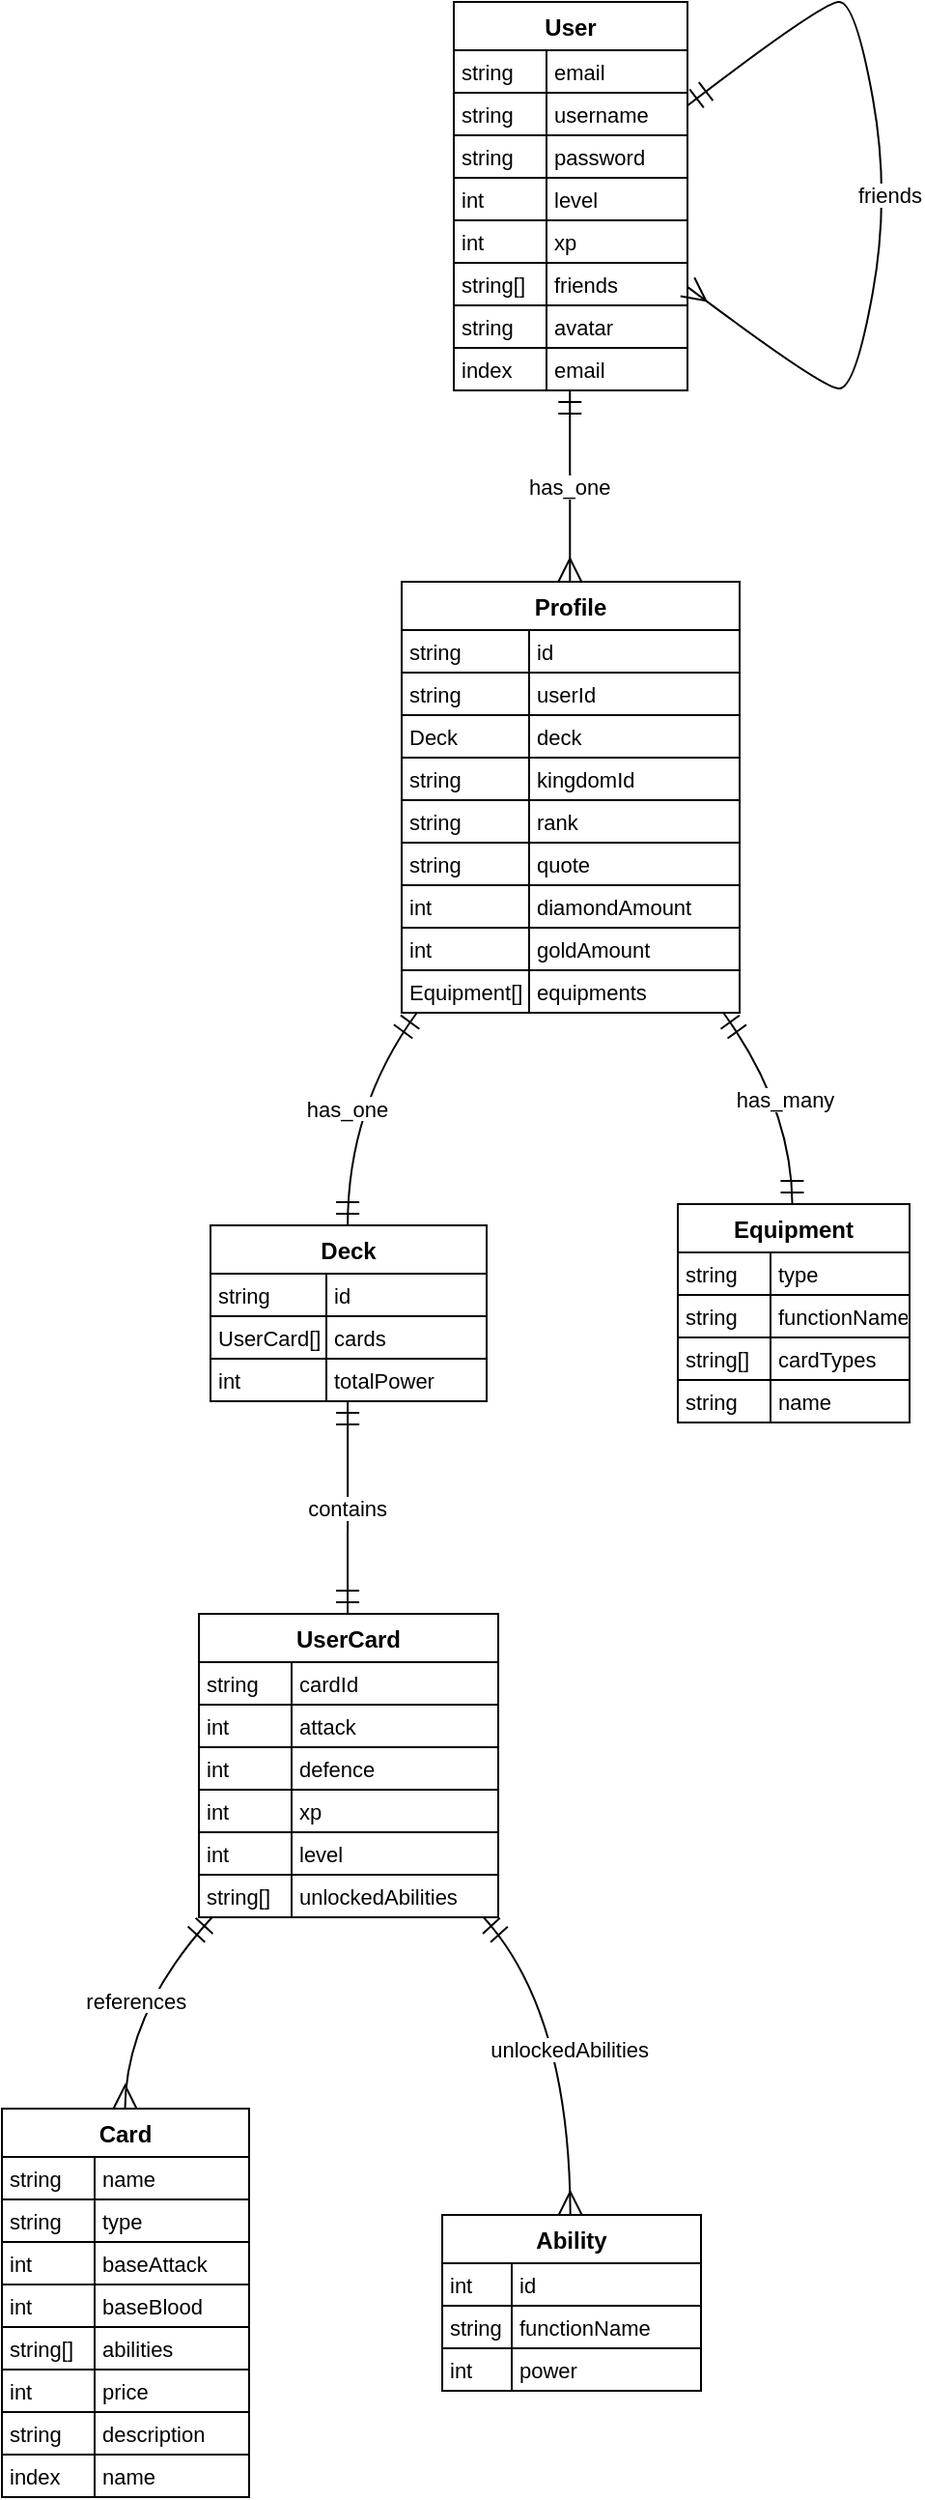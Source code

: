 <mxfile version="21.5.1" type="device">
  <diagram name="Page-1" id="qUUMN4BgyJ6pl6Xwltkp">
    <mxGraphModel dx="1418" dy="868" grid="1" gridSize="10" guides="1" tooltips="1" connect="1" arrows="1" fold="1" page="1" pageScale="1" pageWidth="827" pageHeight="1169" math="0" shadow="0">
      <root>
        <mxCell id="0" />
        <mxCell id="1" parent="0" />
        <mxCell id="XEY-7R-VME7h0qJHm2Rb-133" value="User" style="shape=table;startSize=25;container=1;collapsible=0;childLayout=tableLayout;fixedRows=1;rowLines=1;fontStyle=1;align=center;resizeLast=1;" vertex="1" parent="1">
          <mxGeometry x="254" y="690" width="121" height="201" as="geometry" />
        </mxCell>
        <mxCell id="XEY-7R-VME7h0qJHm2Rb-134" style="shape=tableRow;horizontal=0;startSize=0;swimlaneHead=0;swimlaneBody=0;fillColor=none;collapsible=0;dropTarget=0;points=[[0,0.5],[1,0.5]];portConstraint=eastwest;top=0;left=0;right=0;bottom=0;" vertex="1" parent="XEY-7R-VME7h0qJHm2Rb-133">
          <mxGeometry y="25" width="121" height="22" as="geometry" />
        </mxCell>
        <mxCell id="XEY-7R-VME7h0qJHm2Rb-135" value="string" style="shape=partialRectangle;connectable=0;fillColor=none;top=0;left=0;bottom=0;right=0;align=left;spacingLeft=2;overflow=hidden;fontSize=11;" vertex="1" parent="XEY-7R-VME7h0qJHm2Rb-134">
          <mxGeometry width="48" height="22" as="geometry">
            <mxRectangle width="48" height="22" as="alternateBounds" />
          </mxGeometry>
        </mxCell>
        <mxCell id="XEY-7R-VME7h0qJHm2Rb-136" value="email" style="shape=partialRectangle;connectable=0;fillColor=none;top=0;left=0;bottom=0;right=0;align=left;spacingLeft=2;overflow=hidden;fontSize=11;" vertex="1" parent="XEY-7R-VME7h0qJHm2Rb-134">
          <mxGeometry x="48" width="73" height="22" as="geometry">
            <mxRectangle width="73" height="22" as="alternateBounds" />
          </mxGeometry>
        </mxCell>
        <mxCell id="XEY-7R-VME7h0qJHm2Rb-137" style="shape=tableRow;horizontal=0;startSize=0;swimlaneHead=0;swimlaneBody=0;fillColor=none;collapsible=0;dropTarget=0;points=[[0,0.5],[1,0.5]];portConstraint=eastwest;top=0;left=0;right=0;bottom=0;" vertex="1" parent="XEY-7R-VME7h0qJHm2Rb-133">
          <mxGeometry y="47" width="121" height="22" as="geometry" />
        </mxCell>
        <mxCell id="XEY-7R-VME7h0qJHm2Rb-138" value="string" style="shape=partialRectangle;connectable=0;fillColor=none;top=0;left=0;bottom=0;right=0;align=left;spacingLeft=2;overflow=hidden;fontSize=11;" vertex="1" parent="XEY-7R-VME7h0qJHm2Rb-137">
          <mxGeometry width="48" height="22" as="geometry">
            <mxRectangle width="48" height="22" as="alternateBounds" />
          </mxGeometry>
        </mxCell>
        <mxCell id="XEY-7R-VME7h0qJHm2Rb-139" value="username" style="shape=partialRectangle;connectable=0;fillColor=none;top=0;left=0;bottom=0;right=0;align=left;spacingLeft=2;overflow=hidden;fontSize=11;" vertex="1" parent="XEY-7R-VME7h0qJHm2Rb-137">
          <mxGeometry x="48" width="73" height="22" as="geometry">
            <mxRectangle width="73" height="22" as="alternateBounds" />
          </mxGeometry>
        </mxCell>
        <mxCell id="XEY-7R-VME7h0qJHm2Rb-140" style="shape=tableRow;horizontal=0;startSize=0;swimlaneHead=0;swimlaneBody=0;fillColor=none;collapsible=0;dropTarget=0;points=[[0,0.5],[1,0.5]];portConstraint=eastwest;top=0;left=0;right=0;bottom=0;" vertex="1" parent="XEY-7R-VME7h0qJHm2Rb-133">
          <mxGeometry y="69" width="121" height="22" as="geometry" />
        </mxCell>
        <mxCell id="XEY-7R-VME7h0qJHm2Rb-141" value="string" style="shape=partialRectangle;connectable=0;fillColor=none;top=0;left=0;bottom=0;right=0;align=left;spacingLeft=2;overflow=hidden;fontSize=11;" vertex="1" parent="XEY-7R-VME7h0qJHm2Rb-140">
          <mxGeometry width="48" height="22" as="geometry">
            <mxRectangle width="48" height="22" as="alternateBounds" />
          </mxGeometry>
        </mxCell>
        <mxCell id="XEY-7R-VME7h0qJHm2Rb-142" value="password" style="shape=partialRectangle;connectable=0;fillColor=none;top=0;left=0;bottom=0;right=0;align=left;spacingLeft=2;overflow=hidden;fontSize=11;" vertex="1" parent="XEY-7R-VME7h0qJHm2Rb-140">
          <mxGeometry x="48" width="73" height="22" as="geometry">
            <mxRectangle width="73" height="22" as="alternateBounds" />
          </mxGeometry>
        </mxCell>
        <mxCell id="XEY-7R-VME7h0qJHm2Rb-143" style="shape=tableRow;horizontal=0;startSize=0;swimlaneHead=0;swimlaneBody=0;fillColor=none;collapsible=0;dropTarget=0;points=[[0,0.5],[1,0.5]];portConstraint=eastwest;top=0;left=0;right=0;bottom=0;" vertex="1" parent="XEY-7R-VME7h0qJHm2Rb-133">
          <mxGeometry y="91" width="121" height="22" as="geometry" />
        </mxCell>
        <mxCell id="XEY-7R-VME7h0qJHm2Rb-144" value="int" style="shape=partialRectangle;connectable=0;fillColor=none;top=0;left=0;bottom=0;right=0;align=left;spacingLeft=2;overflow=hidden;fontSize=11;" vertex="1" parent="XEY-7R-VME7h0qJHm2Rb-143">
          <mxGeometry width="48" height="22" as="geometry">
            <mxRectangle width="48" height="22" as="alternateBounds" />
          </mxGeometry>
        </mxCell>
        <mxCell id="XEY-7R-VME7h0qJHm2Rb-145" value="level" style="shape=partialRectangle;connectable=0;fillColor=none;top=0;left=0;bottom=0;right=0;align=left;spacingLeft=2;overflow=hidden;fontSize=11;" vertex="1" parent="XEY-7R-VME7h0qJHm2Rb-143">
          <mxGeometry x="48" width="73" height="22" as="geometry">
            <mxRectangle width="73" height="22" as="alternateBounds" />
          </mxGeometry>
        </mxCell>
        <mxCell id="XEY-7R-VME7h0qJHm2Rb-146" style="shape=tableRow;horizontal=0;startSize=0;swimlaneHead=0;swimlaneBody=0;fillColor=none;collapsible=0;dropTarget=0;points=[[0,0.5],[1,0.5]];portConstraint=eastwest;top=0;left=0;right=0;bottom=0;" vertex="1" parent="XEY-7R-VME7h0qJHm2Rb-133">
          <mxGeometry y="113" width="121" height="22" as="geometry" />
        </mxCell>
        <mxCell id="XEY-7R-VME7h0qJHm2Rb-147" value="int" style="shape=partialRectangle;connectable=0;fillColor=none;top=0;left=0;bottom=0;right=0;align=left;spacingLeft=2;overflow=hidden;fontSize=11;" vertex="1" parent="XEY-7R-VME7h0qJHm2Rb-146">
          <mxGeometry width="48" height="22" as="geometry">
            <mxRectangle width="48" height="22" as="alternateBounds" />
          </mxGeometry>
        </mxCell>
        <mxCell id="XEY-7R-VME7h0qJHm2Rb-148" value="xp" style="shape=partialRectangle;connectable=0;fillColor=none;top=0;left=0;bottom=0;right=0;align=left;spacingLeft=2;overflow=hidden;fontSize=11;" vertex="1" parent="XEY-7R-VME7h0qJHm2Rb-146">
          <mxGeometry x="48" width="73" height="22" as="geometry">
            <mxRectangle width="73" height="22" as="alternateBounds" />
          </mxGeometry>
        </mxCell>
        <mxCell id="XEY-7R-VME7h0qJHm2Rb-149" style="shape=tableRow;horizontal=0;startSize=0;swimlaneHead=0;swimlaneBody=0;fillColor=none;collapsible=0;dropTarget=0;points=[[0,0.5],[1,0.5]];portConstraint=eastwest;top=0;left=0;right=0;bottom=0;" vertex="1" parent="XEY-7R-VME7h0qJHm2Rb-133">
          <mxGeometry y="135" width="121" height="22" as="geometry" />
        </mxCell>
        <mxCell id="XEY-7R-VME7h0qJHm2Rb-150" value="string[]" style="shape=partialRectangle;connectable=0;fillColor=none;top=0;left=0;bottom=0;right=0;align=left;spacingLeft=2;overflow=hidden;fontSize=11;" vertex="1" parent="XEY-7R-VME7h0qJHm2Rb-149">
          <mxGeometry width="48" height="22" as="geometry">
            <mxRectangle width="48" height="22" as="alternateBounds" />
          </mxGeometry>
        </mxCell>
        <mxCell id="XEY-7R-VME7h0qJHm2Rb-151" value="friends" style="shape=partialRectangle;connectable=0;fillColor=none;top=0;left=0;bottom=0;right=0;align=left;spacingLeft=2;overflow=hidden;fontSize=11;" vertex="1" parent="XEY-7R-VME7h0qJHm2Rb-149">
          <mxGeometry x="48" width="73" height="22" as="geometry">
            <mxRectangle width="73" height="22" as="alternateBounds" />
          </mxGeometry>
        </mxCell>
        <mxCell id="XEY-7R-VME7h0qJHm2Rb-152" style="shape=tableRow;horizontal=0;startSize=0;swimlaneHead=0;swimlaneBody=0;fillColor=none;collapsible=0;dropTarget=0;points=[[0,0.5],[1,0.5]];portConstraint=eastwest;top=0;left=0;right=0;bottom=0;" vertex="1" parent="XEY-7R-VME7h0qJHm2Rb-133">
          <mxGeometry y="157" width="121" height="22" as="geometry" />
        </mxCell>
        <mxCell id="XEY-7R-VME7h0qJHm2Rb-153" value="string" style="shape=partialRectangle;connectable=0;fillColor=none;top=0;left=0;bottom=0;right=0;align=left;spacingLeft=2;overflow=hidden;fontSize=11;" vertex="1" parent="XEY-7R-VME7h0qJHm2Rb-152">
          <mxGeometry width="48" height="22" as="geometry">
            <mxRectangle width="48" height="22" as="alternateBounds" />
          </mxGeometry>
        </mxCell>
        <mxCell id="XEY-7R-VME7h0qJHm2Rb-154" value="avatar" style="shape=partialRectangle;connectable=0;fillColor=none;top=0;left=0;bottom=0;right=0;align=left;spacingLeft=2;overflow=hidden;fontSize=11;" vertex="1" parent="XEY-7R-VME7h0qJHm2Rb-152">
          <mxGeometry x="48" width="73" height="22" as="geometry">
            <mxRectangle width="73" height="22" as="alternateBounds" />
          </mxGeometry>
        </mxCell>
        <mxCell id="XEY-7R-VME7h0qJHm2Rb-155" style="shape=tableRow;horizontal=0;startSize=0;swimlaneHead=0;swimlaneBody=0;fillColor=none;collapsible=0;dropTarget=0;points=[[0,0.5],[1,0.5]];portConstraint=eastwest;top=0;left=0;right=0;bottom=0;" vertex="1" parent="XEY-7R-VME7h0qJHm2Rb-133">
          <mxGeometry y="179" width="121" height="22" as="geometry" />
        </mxCell>
        <mxCell id="XEY-7R-VME7h0qJHm2Rb-156" value="index" style="shape=partialRectangle;connectable=0;fillColor=none;top=0;left=0;bottom=0;right=0;align=left;spacingLeft=2;overflow=hidden;fontSize=11;" vertex="1" parent="XEY-7R-VME7h0qJHm2Rb-155">
          <mxGeometry width="48" height="22" as="geometry">
            <mxRectangle width="48" height="22" as="alternateBounds" />
          </mxGeometry>
        </mxCell>
        <mxCell id="XEY-7R-VME7h0qJHm2Rb-157" value="email" style="shape=partialRectangle;connectable=0;fillColor=none;top=0;left=0;bottom=0;right=0;align=left;spacingLeft=2;overflow=hidden;fontSize=11;" vertex="1" parent="XEY-7R-VME7h0qJHm2Rb-155">
          <mxGeometry x="48" width="73" height="22" as="geometry">
            <mxRectangle width="73" height="22" as="alternateBounds" />
          </mxGeometry>
        </mxCell>
        <mxCell id="XEY-7R-VME7h0qJHm2Rb-158" value="Profile" style="shape=table;startSize=25;container=1;collapsible=0;childLayout=tableLayout;fixedRows=1;rowLines=1;fontStyle=1;align=center;resizeLast=1;" vertex="1" parent="1">
          <mxGeometry x="227" y="990" width="175" height="223" as="geometry" />
        </mxCell>
        <mxCell id="XEY-7R-VME7h0qJHm2Rb-159" style="shape=tableRow;horizontal=0;startSize=0;swimlaneHead=0;swimlaneBody=0;fillColor=none;collapsible=0;dropTarget=0;points=[[0,0.5],[1,0.5]];portConstraint=eastwest;top=0;left=0;right=0;bottom=0;" vertex="1" parent="XEY-7R-VME7h0qJHm2Rb-158">
          <mxGeometry y="25" width="175" height="22" as="geometry" />
        </mxCell>
        <mxCell id="XEY-7R-VME7h0qJHm2Rb-160" value="string" style="shape=partialRectangle;connectable=0;fillColor=none;top=0;left=0;bottom=0;right=0;align=left;spacingLeft=2;overflow=hidden;fontSize=11;" vertex="1" parent="XEY-7R-VME7h0qJHm2Rb-159">
          <mxGeometry width="66" height="22" as="geometry">
            <mxRectangle width="66" height="22" as="alternateBounds" />
          </mxGeometry>
        </mxCell>
        <mxCell id="XEY-7R-VME7h0qJHm2Rb-161" value="id" style="shape=partialRectangle;connectable=0;fillColor=none;top=0;left=0;bottom=0;right=0;align=left;spacingLeft=2;overflow=hidden;fontSize=11;" vertex="1" parent="XEY-7R-VME7h0qJHm2Rb-159">
          <mxGeometry x="66" width="109" height="22" as="geometry">
            <mxRectangle width="109" height="22" as="alternateBounds" />
          </mxGeometry>
        </mxCell>
        <mxCell id="XEY-7R-VME7h0qJHm2Rb-162" style="shape=tableRow;horizontal=0;startSize=0;swimlaneHead=0;swimlaneBody=0;fillColor=none;collapsible=0;dropTarget=0;points=[[0,0.5],[1,0.5]];portConstraint=eastwest;top=0;left=0;right=0;bottom=0;" vertex="1" parent="XEY-7R-VME7h0qJHm2Rb-158">
          <mxGeometry y="47" width="175" height="22" as="geometry" />
        </mxCell>
        <mxCell id="XEY-7R-VME7h0qJHm2Rb-163" value="string" style="shape=partialRectangle;connectable=0;fillColor=none;top=0;left=0;bottom=0;right=0;align=left;spacingLeft=2;overflow=hidden;fontSize=11;" vertex="1" parent="XEY-7R-VME7h0qJHm2Rb-162">
          <mxGeometry width="66" height="22" as="geometry">
            <mxRectangle width="66" height="22" as="alternateBounds" />
          </mxGeometry>
        </mxCell>
        <mxCell id="XEY-7R-VME7h0qJHm2Rb-164" value="userId" style="shape=partialRectangle;connectable=0;fillColor=none;top=0;left=0;bottom=0;right=0;align=left;spacingLeft=2;overflow=hidden;fontSize=11;" vertex="1" parent="XEY-7R-VME7h0qJHm2Rb-162">
          <mxGeometry x="66" width="109" height="22" as="geometry">
            <mxRectangle width="109" height="22" as="alternateBounds" />
          </mxGeometry>
        </mxCell>
        <mxCell id="XEY-7R-VME7h0qJHm2Rb-165" style="shape=tableRow;horizontal=0;startSize=0;swimlaneHead=0;swimlaneBody=0;fillColor=none;collapsible=0;dropTarget=0;points=[[0,0.5],[1,0.5]];portConstraint=eastwest;top=0;left=0;right=0;bottom=0;" vertex="1" parent="XEY-7R-VME7h0qJHm2Rb-158">
          <mxGeometry y="69" width="175" height="22" as="geometry" />
        </mxCell>
        <mxCell id="XEY-7R-VME7h0qJHm2Rb-166" value="Deck" style="shape=partialRectangle;connectable=0;fillColor=none;top=0;left=0;bottom=0;right=0;align=left;spacingLeft=2;overflow=hidden;fontSize=11;" vertex="1" parent="XEY-7R-VME7h0qJHm2Rb-165">
          <mxGeometry width="66" height="22" as="geometry">
            <mxRectangle width="66" height="22" as="alternateBounds" />
          </mxGeometry>
        </mxCell>
        <mxCell id="XEY-7R-VME7h0qJHm2Rb-167" value="deck" style="shape=partialRectangle;connectable=0;fillColor=none;top=0;left=0;bottom=0;right=0;align=left;spacingLeft=2;overflow=hidden;fontSize=11;" vertex="1" parent="XEY-7R-VME7h0qJHm2Rb-165">
          <mxGeometry x="66" width="109" height="22" as="geometry">
            <mxRectangle width="109" height="22" as="alternateBounds" />
          </mxGeometry>
        </mxCell>
        <mxCell id="XEY-7R-VME7h0qJHm2Rb-168" style="shape=tableRow;horizontal=0;startSize=0;swimlaneHead=0;swimlaneBody=0;fillColor=none;collapsible=0;dropTarget=0;points=[[0,0.5],[1,0.5]];portConstraint=eastwest;top=0;left=0;right=0;bottom=0;" vertex="1" parent="XEY-7R-VME7h0qJHm2Rb-158">
          <mxGeometry y="91" width="175" height="22" as="geometry" />
        </mxCell>
        <mxCell id="XEY-7R-VME7h0qJHm2Rb-169" value="string" style="shape=partialRectangle;connectable=0;fillColor=none;top=0;left=0;bottom=0;right=0;align=left;spacingLeft=2;overflow=hidden;fontSize=11;" vertex="1" parent="XEY-7R-VME7h0qJHm2Rb-168">
          <mxGeometry width="66" height="22" as="geometry">
            <mxRectangle width="66" height="22" as="alternateBounds" />
          </mxGeometry>
        </mxCell>
        <mxCell id="XEY-7R-VME7h0qJHm2Rb-170" value="kingdomId" style="shape=partialRectangle;connectable=0;fillColor=none;top=0;left=0;bottom=0;right=0;align=left;spacingLeft=2;overflow=hidden;fontSize=11;" vertex="1" parent="XEY-7R-VME7h0qJHm2Rb-168">
          <mxGeometry x="66" width="109" height="22" as="geometry">
            <mxRectangle width="109" height="22" as="alternateBounds" />
          </mxGeometry>
        </mxCell>
        <mxCell id="XEY-7R-VME7h0qJHm2Rb-171" style="shape=tableRow;horizontal=0;startSize=0;swimlaneHead=0;swimlaneBody=0;fillColor=none;collapsible=0;dropTarget=0;points=[[0,0.5],[1,0.5]];portConstraint=eastwest;top=0;left=0;right=0;bottom=0;" vertex="1" parent="XEY-7R-VME7h0qJHm2Rb-158">
          <mxGeometry y="113" width="175" height="22" as="geometry" />
        </mxCell>
        <mxCell id="XEY-7R-VME7h0qJHm2Rb-172" value="string" style="shape=partialRectangle;connectable=0;fillColor=none;top=0;left=0;bottom=0;right=0;align=left;spacingLeft=2;overflow=hidden;fontSize=11;" vertex="1" parent="XEY-7R-VME7h0qJHm2Rb-171">
          <mxGeometry width="66" height="22" as="geometry">
            <mxRectangle width="66" height="22" as="alternateBounds" />
          </mxGeometry>
        </mxCell>
        <mxCell id="XEY-7R-VME7h0qJHm2Rb-173" value="rank" style="shape=partialRectangle;connectable=0;fillColor=none;top=0;left=0;bottom=0;right=0;align=left;spacingLeft=2;overflow=hidden;fontSize=11;" vertex="1" parent="XEY-7R-VME7h0qJHm2Rb-171">
          <mxGeometry x="66" width="109" height="22" as="geometry">
            <mxRectangle width="109" height="22" as="alternateBounds" />
          </mxGeometry>
        </mxCell>
        <mxCell id="XEY-7R-VME7h0qJHm2Rb-174" style="shape=tableRow;horizontal=0;startSize=0;swimlaneHead=0;swimlaneBody=0;fillColor=none;collapsible=0;dropTarget=0;points=[[0,0.5],[1,0.5]];portConstraint=eastwest;top=0;left=0;right=0;bottom=0;" vertex="1" parent="XEY-7R-VME7h0qJHm2Rb-158">
          <mxGeometry y="135" width="175" height="22" as="geometry" />
        </mxCell>
        <mxCell id="XEY-7R-VME7h0qJHm2Rb-175" value="string" style="shape=partialRectangle;connectable=0;fillColor=none;top=0;left=0;bottom=0;right=0;align=left;spacingLeft=2;overflow=hidden;fontSize=11;" vertex="1" parent="XEY-7R-VME7h0qJHm2Rb-174">
          <mxGeometry width="66" height="22" as="geometry">
            <mxRectangle width="66" height="22" as="alternateBounds" />
          </mxGeometry>
        </mxCell>
        <mxCell id="XEY-7R-VME7h0qJHm2Rb-176" value="quote" style="shape=partialRectangle;connectable=0;fillColor=none;top=0;left=0;bottom=0;right=0;align=left;spacingLeft=2;overflow=hidden;fontSize=11;" vertex="1" parent="XEY-7R-VME7h0qJHm2Rb-174">
          <mxGeometry x="66" width="109" height="22" as="geometry">
            <mxRectangle width="109" height="22" as="alternateBounds" />
          </mxGeometry>
        </mxCell>
        <mxCell id="XEY-7R-VME7h0qJHm2Rb-177" style="shape=tableRow;horizontal=0;startSize=0;swimlaneHead=0;swimlaneBody=0;fillColor=none;collapsible=0;dropTarget=0;points=[[0,0.5],[1,0.5]];portConstraint=eastwest;top=0;left=0;right=0;bottom=0;" vertex="1" parent="XEY-7R-VME7h0qJHm2Rb-158">
          <mxGeometry y="157" width="175" height="22" as="geometry" />
        </mxCell>
        <mxCell id="XEY-7R-VME7h0qJHm2Rb-178" value="int" style="shape=partialRectangle;connectable=0;fillColor=none;top=0;left=0;bottom=0;right=0;align=left;spacingLeft=2;overflow=hidden;fontSize=11;" vertex="1" parent="XEY-7R-VME7h0qJHm2Rb-177">
          <mxGeometry width="66" height="22" as="geometry">
            <mxRectangle width="66" height="22" as="alternateBounds" />
          </mxGeometry>
        </mxCell>
        <mxCell id="XEY-7R-VME7h0qJHm2Rb-179" value="diamondAmount" style="shape=partialRectangle;connectable=0;fillColor=none;top=0;left=0;bottom=0;right=0;align=left;spacingLeft=2;overflow=hidden;fontSize=11;" vertex="1" parent="XEY-7R-VME7h0qJHm2Rb-177">
          <mxGeometry x="66" width="109" height="22" as="geometry">
            <mxRectangle width="109" height="22" as="alternateBounds" />
          </mxGeometry>
        </mxCell>
        <mxCell id="XEY-7R-VME7h0qJHm2Rb-180" style="shape=tableRow;horizontal=0;startSize=0;swimlaneHead=0;swimlaneBody=0;fillColor=none;collapsible=0;dropTarget=0;points=[[0,0.5],[1,0.5]];portConstraint=eastwest;top=0;left=0;right=0;bottom=0;" vertex="1" parent="XEY-7R-VME7h0qJHm2Rb-158">
          <mxGeometry y="179" width="175" height="22" as="geometry" />
        </mxCell>
        <mxCell id="XEY-7R-VME7h0qJHm2Rb-181" value="int" style="shape=partialRectangle;connectable=0;fillColor=none;top=0;left=0;bottom=0;right=0;align=left;spacingLeft=2;overflow=hidden;fontSize=11;" vertex="1" parent="XEY-7R-VME7h0qJHm2Rb-180">
          <mxGeometry width="66" height="22" as="geometry">
            <mxRectangle width="66" height="22" as="alternateBounds" />
          </mxGeometry>
        </mxCell>
        <mxCell id="XEY-7R-VME7h0qJHm2Rb-182" value="goldAmount" style="shape=partialRectangle;connectable=0;fillColor=none;top=0;left=0;bottom=0;right=0;align=left;spacingLeft=2;overflow=hidden;fontSize=11;" vertex="1" parent="XEY-7R-VME7h0qJHm2Rb-180">
          <mxGeometry x="66" width="109" height="22" as="geometry">
            <mxRectangle width="109" height="22" as="alternateBounds" />
          </mxGeometry>
        </mxCell>
        <mxCell id="XEY-7R-VME7h0qJHm2Rb-183" style="shape=tableRow;horizontal=0;startSize=0;swimlaneHead=0;swimlaneBody=0;fillColor=none;collapsible=0;dropTarget=0;points=[[0,0.5],[1,0.5]];portConstraint=eastwest;top=0;left=0;right=0;bottom=0;" vertex="1" parent="XEY-7R-VME7h0qJHm2Rb-158">
          <mxGeometry y="201" width="175" height="22" as="geometry" />
        </mxCell>
        <mxCell id="XEY-7R-VME7h0qJHm2Rb-184" value="Equipment[]" style="shape=partialRectangle;connectable=0;fillColor=none;top=0;left=0;bottom=0;right=0;align=left;spacingLeft=2;overflow=hidden;fontSize=11;" vertex="1" parent="XEY-7R-VME7h0qJHm2Rb-183">
          <mxGeometry width="66" height="22" as="geometry">
            <mxRectangle width="66" height="22" as="alternateBounds" />
          </mxGeometry>
        </mxCell>
        <mxCell id="XEY-7R-VME7h0qJHm2Rb-185" value="equipments" style="shape=partialRectangle;connectable=0;fillColor=none;top=0;left=0;bottom=0;right=0;align=left;spacingLeft=2;overflow=hidden;fontSize=11;" vertex="1" parent="XEY-7R-VME7h0qJHm2Rb-183">
          <mxGeometry x="66" width="109" height="22" as="geometry">
            <mxRectangle width="109" height="22" as="alternateBounds" />
          </mxGeometry>
        </mxCell>
        <mxCell id="XEY-7R-VME7h0qJHm2Rb-186" value="Deck" style="shape=table;startSize=25;container=1;collapsible=0;childLayout=tableLayout;fixedRows=1;rowLines=1;fontStyle=1;align=center;resizeLast=1;" vertex="1" parent="1">
          <mxGeometry x="128" y="1323" width="143" height="91" as="geometry" />
        </mxCell>
        <mxCell id="XEY-7R-VME7h0qJHm2Rb-187" style="shape=tableRow;horizontal=0;startSize=0;swimlaneHead=0;swimlaneBody=0;fillColor=none;collapsible=0;dropTarget=0;points=[[0,0.5],[1,0.5]];portConstraint=eastwest;top=0;left=0;right=0;bottom=0;" vertex="1" parent="XEY-7R-VME7h0qJHm2Rb-186">
          <mxGeometry y="25" width="143" height="22" as="geometry" />
        </mxCell>
        <mxCell id="XEY-7R-VME7h0qJHm2Rb-188" value="string" style="shape=partialRectangle;connectable=0;fillColor=none;top=0;left=0;bottom=0;right=0;align=left;spacingLeft=2;overflow=hidden;fontSize=11;" vertex="1" parent="XEY-7R-VME7h0qJHm2Rb-187">
          <mxGeometry width="60" height="22" as="geometry">
            <mxRectangle width="60" height="22" as="alternateBounds" />
          </mxGeometry>
        </mxCell>
        <mxCell id="XEY-7R-VME7h0qJHm2Rb-189" value="id" style="shape=partialRectangle;connectable=0;fillColor=none;top=0;left=0;bottom=0;right=0;align=left;spacingLeft=2;overflow=hidden;fontSize=11;" vertex="1" parent="XEY-7R-VME7h0qJHm2Rb-187">
          <mxGeometry x="60" width="83" height="22" as="geometry">
            <mxRectangle width="83" height="22" as="alternateBounds" />
          </mxGeometry>
        </mxCell>
        <mxCell id="XEY-7R-VME7h0qJHm2Rb-190" style="shape=tableRow;horizontal=0;startSize=0;swimlaneHead=0;swimlaneBody=0;fillColor=none;collapsible=0;dropTarget=0;points=[[0,0.5],[1,0.5]];portConstraint=eastwest;top=0;left=0;right=0;bottom=0;" vertex="1" parent="XEY-7R-VME7h0qJHm2Rb-186">
          <mxGeometry y="47" width="143" height="22" as="geometry" />
        </mxCell>
        <mxCell id="XEY-7R-VME7h0qJHm2Rb-191" value="UserCard[]" style="shape=partialRectangle;connectable=0;fillColor=none;top=0;left=0;bottom=0;right=0;align=left;spacingLeft=2;overflow=hidden;fontSize=11;" vertex="1" parent="XEY-7R-VME7h0qJHm2Rb-190">
          <mxGeometry width="60" height="22" as="geometry">
            <mxRectangle width="60" height="22" as="alternateBounds" />
          </mxGeometry>
        </mxCell>
        <mxCell id="XEY-7R-VME7h0qJHm2Rb-192" value="cards" style="shape=partialRectangle;connectable=0;fillColor=none;top=0;left=0;bottom=0;right=0;align=left;spacingLeft=2;overflow=hidden;fontSize=11;" vertex="1" parent="XEY-7R-VME7h0qJHm2Rb-190">
          <mxGeometry x="60" width="83" height="22" as="geometry">
            <mxRectangle width="83" height="22" as="alternateBounds" />
          </mxGeometry>
        </mxCell>
        <mxCell id="XEY-7R-VME7h0qJHm2Rb-193" style="shape=tableRow;horizontal=0;startSize=0;swimlaneHead=0;swimlaneBody=0;fillColor=none;collapsible=0;dropTarget=0;points=[[0,0.5],[1,0.5]];portConstraint=eastwest;top=0;left=0;right=0;bottom=0;" vertex="1" parent="XEY-7R-VME7h0qJHm2Rb-186">
          <mxGeometry y="69" width="143" height="22" as="geometry" />
        </mxCell>
        <mxCell id="XEY-7R-VME7h0qJHm2Rb-194" value="int" style="shape=partialRectangle;connectable=0;fillColor=none;top=0;left=0;bottom=0;right=0;align=left;spacingLeft=2;overflow=hidden;fontSize=11;" vertex="1" parent="XEY-7R-VME7h0qJHm2Rb-193">
          <mxGeometry width="60" height="22" as="geometry">
            <mxRectangle width="60" height="22" as="alternateBounds" />
          </mxGeometry>
        </mxCell>
        <mxCell id="XEY-7R-VME7h0qJHm2Rb-195" value="totalPower" style="shape=partialRectangle;connectable=0;fillColor=none;top=0;left=0;bottom=0;right=0;align=left;spacingLeft=2;overflow=hidden;fontSize=11;" vertex="1" parent="XEY-7R-VME7h0qJHm2Rb-193">
          <mxGeometry x="60" width="83" height="22" as="geometry">
            <mxRectangle width="83" height="22" as="alternateBounds" />
          </mxGeometry>
        </mxCell>
        <mxCell id="XEY-7R-VME7h0qJHm2Rb-196" value="UserCard" style="shape=table;startSize=25;container=1;collapsible=0;childLayout=tableLayout;fixedRows=1;rowLines=1;fontStyle=1;align=center;resizeLast=1;" vertex="1" parent="1">
          <mxGeometry x="122" y="1524" width="155" height="157" as="geometry" />
        </mxCell>
        <mxCell id="XEY-7R-VME7h0qJHm2Rb-197" style="shape=tableRow;horizontal=0;startSize=0;swimlaneHead=0;swimlaneBody=0;fillColor=none;collapsible=0;dropTarget=0;points=[[0,0.5],[1,0.5]];portConstraint=eastwest;top=0;left=0;right=0;bottom=0;" vertex="1" parent="XEY-7R-VME7h0qJHm2Rb-196">
          <mxGeometry y="25" width="155" height="22" as="geometry" />
        </mxCell>
        <mxCell id="XEY-7R-VME7h0qJHm2Rb-198" value="string" style="shape=partialRectangle;connectable=0;fillColor=none;top=0;left=0;bottom=0;right=0;align=left;spacingLeft=2;overflow=hidden;fontSize=11;" vertex="1" parent="XEY-7R-VME7h0qJHm2Rb-197">
          <mxGeometry width="48" height="22" as="geometry">
            <mxRectangle width="48" height="22" as="alternateBounds" />
          </mxGeometry>
        </mxCell>
        <mxCell id="XEY-7R-VME7h0qJHm2Rb-199" value="cardId" style="shape=partialRectangle;connectable=0;fillColor=none;top=0;left=0;bottom=0;right=0;align=left;spacingLeft=2;overflow=hidden;fontSize=11;" vertex="1" parent="XEY-7R-VME7h0qJHm2Rb-197">
          <mxGeometry x="48" width="107" height="22" as="geometry">
            <mxRectangle width="107" height="22" as="alternateBounds" />
          </mxGeometry>
        </mxCell>
        <mxCell id="XEY-7R-VME7h0qJHm2Rb-200" style="shape=tableRow;horizontal=0;startSize=0;swimlaneHead=0;swimlaneBody=0;fillColor=none;collapsible=0;dropTarget=0;points=[[0,0.5],[1,0.5]];portConstraint=eastwest;top=0;left=0;right=0;bottom=0;" vertex="1" parent="XEY-7R-VME7h0qJHm2Rb-196">
          <mxGeometry y="47" width="155" height="22" as="geometry" />
        </mxCell>
        <mxCell id="XEY-7R-VME7h0qJHm2Rb-201" value="int" style="shape=partialRectangle;connectable=0;fillColor=none;top=0;left=0;bottom=0;right=0;align=left;spacingLeft=2;overflow=hidden;fontSize=11;" vertex="1" parent="XEY-7R-VME7h0qJHm2Rb-200">
          <mxGeometry width="48" height="22" as="geometry">
            <mxRectangle width="48" height="22" as="alternateBounds" />
          </mxGeometry>
        </mxCell>
        <mxCell id="XEY-7R-VME7h0qJHm2Rb-202" value="attack" style="shape=partialRectangle;connectable=0;fillColor=none;top=0;left=0;bottom=0;right=0;align=left;spacingLeft=2;overflow=hidden;fontSize=11;" vertex="1" parent="XEY-7R-VME7h0qJHm2Rb-200">
          <mxGeometry x="48" width="107" height="22" as="geometry">
            <mxRectangle width="107" height="22" as="alternateBounds" />
          </mxGeometry>
        </mxCell>
        <mxCell id="XEY-7R-VME7h0qJHm2Rb-203" style="shape=tableRow;horizontal=0;startSize=0;swimlaneHead=0;swimlaneBody=0;fillColor=none;collapsible=0;dropTarget=0;points=[[0,0.5],[1,0.5]];portConstraint=eastwest;top=0;left=0;right=0;bottom=0;" vertex="1" parent="XEY-7R-VME7h0qJHm2Rb-196">
          <mxGeometry y="69" width="155" height="22" as="geometry" />
        </mxCell>
        <mxCell id="XEY-7R-VME7h0qJHm2Rb-204" value="int" style="shape=partialRectangle;connectable=0;fillColor=none;top=0;left=0;bottom=0;right=0;align=left;spacingLeft=2;overflow=hidden;fontSize=11;" vertex="1" parent="XEY-7R-VME7h0qJHm2Rb-203">
          <mxGeometry width="48" height="22" as="geometry">
            <mxRectangle width="48" height="22" as="alternateBounds" />
          </mxGeometry>
        </mxCell>
        <mxCell id="XEY-7R-VME7h0qJHm2Rb-205" value="defence" style="shape=partialRectangle;connectable=0;fillColor=none;top=0;left=0;bottom=0;right=0;align=left;spacingLeft=2;overflow=hidden;fontSize=11;" vertex="1" parent="XEY-7R-VME7h0qJHm2Rb-203">
          <mxGeometry x="48" width="107" height="22" as="geometry">
            <mxRectangle width="107" height="22" as="alternateBounds" />
          </mxGeometry>
        </mxCell>
        <mxCell id="XEY-7R-VME7h0qJHm2Rb-206" style="shape=tableRow;horizontal=0;startSize=0;swimlaneHead=0;swimlaneBody=0;fillColor=none;collapsible=0;dropTarget=0;points=[[0,0.5],[1,0.5]];portConstraint=eastwest;top=0;left=0;right=0;bottom=0;" vertex="1" parent="XEY-7R-VME7h0qJHm2Rb-196">
          <mxGeometry y="91" width="155" height="22" as="geometry" />
        </mxCell>
        <mxCell id="XEY-7R-VME7h0qJHm2Rb-207" value="int" style="shape=partialRectangle;connectable=0;fillColor=none;top=0;left=0;bottom=0;right=0;align=left;spacingLeft=2;overflow=hidden;fontSize=11;" vertex="1" parent="XEY-7R-VME7h0qJHm2Rb-206">
          <mxGeometry width="48" height="22" as="geometry">
            <mxRectangle width="48" height="22" as="alternateBounds" />
          </mxGeometry>
        </mxCell>
        <mxCell id="XEY-7R-VME7h0qJHm2Rb-208" value="xp" style="shape=partialRectangle;connectable=0;fillColor=none;top=0;left=0;bottom=0;right=0;align=left;spacingLeft=2;overflow=hidden;fontSize=11;" vertex="1" parent="XEY-7R-VME7h0qJHm2Rb-206">
          <mxGeometry x="48" width="107" height="22" as="geometry">
            <mxRectangle width="107" height="22" as="alternateBounds" />
          </mxGeometry>
        </mxCell>
        <mxCell id="XEY-7R-VME7h0qJHm2Rb-209" style="shape=tableRow;horizontal=0;startSize=0;swimlaneHead=0;swimlaneBody=0;fillColor=none;collapsible=0;dropTarget=0;points=[[0,0.5],[1,0.5]];portConstraint=eastwest;top=0;left=0;right=0;bottom=0;" vertex="1" parent="XEY-7R-VME7h0qJHm2Rb-196">
          <mxGeometry y="113" width="155" height="22" as="geometry" />
        </mxCell>
        <mxCell id="XEY-7R-VME7h0qJHm2Rb-210" value="int" style="shape=partialRectangle;connectable=0;fillColor=none;top=0;left=0;bottom=0;right=0;align=left;spacingLeft=2;overflow=hidden;fontSize=11;" vertex="1" parent="XEY-7R-VME7h0qJHm2Rb-209">
          <mxGeometry width="48" height="22" as="geometry">
            <mxRectangle width="48" height="22" as="alternateBounds" />
          </mxGeometry>
        </mxCell>
        <mxCell id="XEY-7R-VME7h0qJHm2Rb-211" value="level" style="shape=partialRectangle;connectable=0;fillColor=none;top=0;left=0;bottom=0;right=0;align=left;spacingLeft=2;overflow=hidden;fontSize=11;" vertex="1" parent="XEY-7R-VME7h0qJHm2Rb-209">
          <mxGeometry x="48" width="107" height="22" as="geometry">
            <mxRectangle width="107" height="22" as="alternateBounds" />
          </mxGeometry>
        </mxCell>
        <mxCell id="XEY-7R-VME7h0qJHm2Rb-212" style="shape=tableRow;horizontal=0;startSize=0;swimlaneHead=0;swimlaneBody=0;fillColor=none;collapsible=0;dropTarget=0;points=[[0,0.5],[1,0.5]];portConstraint=eastwest;top=0;left=0;right=0;bottom=0;" vertex="1" parent="XEY-7R-VME7h0qJHm2Rb-196">
          <mxGeometry y="135" width="155" height="22" as="geometry" />
        </mxCell>
        <mxCell id="XEY-7R-VME7h0qJHm2Rb-213" value="string[]" style="shape=partialRectangle;connectable=0;fillColor=none;top=0;left=0;bottom=0;right=0;align=left;spacingLeft=2;overflow=hidden;fontSize=11;" vertex="1" parent="XEY-7R-VME7h0qJHm2Rb-212">
          <mxGeometry width="48" height="22" as="geometry">
            <mxRectangle width="48" height="22" as="alternateBounds" />
          </mxGeometry>
        </mxCell>
        <mxCell id="XEY-7R-VME7h0qJHm2Rb-214" value="unlockedAbilities" style="shape=partialRectangle;connectable=0;fillColor=none;top=0;left=0;bottom=0;right=0;align=left;spacingLeft=2;overflow=hidden;fontSize=11;" vertex="1" parent="XEY-7R-VME7h0qJHm2Rb-212">
          <mxGeometry x="48" width="107" height="22" as="geometry">
            <mxRectangle width="107" height="22" as="alternateBounds" />
          </mxGeometry>
        </mxCell>
        <mxCell id="XEY-7R-VME7h0qJHm2Rb-215" value="Card" style="shape=table;startSize=25;container=1;collapsible=0;childLayout=tableLayout;fixedRows=1;rowLines=1;fontStyle=1;align=center;resizeLast=1;" vertex="1" parent="1">
          <mxGeometry x="20" y="1780" width="128" height="201" as="geometry" />
        </mxCell>
        <mxCell id="XEY-7R-VME7h0qJHm2Rb-216" style="shape=tableRow;horizontal=0;startSize=0;swimlaneHead=0;swimlaneBody=0;fillColor=none;collapsible=0;dropTarget=0;points=[[0,0.5],[1,0.5]];portConstraint=eastwest;top=0;left=0;right=0;bottom=0;" vertex="1" parent="XEY-7R-VME7h0qJHm2Rb-215">
          <mxGeometry y="25" width="128" height="22" as="geometry" />
        </mxCell>
        <mxCell id="XEY-7R-VME7h0qJHm2Rb-217" value="string" style="shape=partialRectangle;connectable=0;fillColor=none;top=0;left=0;bottom=0;right=0;align=left;spacingLeft=2;overflow=hidden;fontSize=11;" vertex="1" parent="XEY-7R-VME7h0qJHm2Rb-216">
          <mxGeometry width="48" height="22" as="geometry">
            <mxRectangle width="48" height="22" as="alternateBounds" />
          </mxGeometry>
        </mxCell>
        <mxCell id="XEY-7R-VME7h0qJHm2Rb-218" value="name" style="shape=partialRectangle;connectable=0;fillColor=none;top=0;left=0;bottom=0;right=0;align=left;spacingLeft=2;overflow=hidden;fontSize=11;" vertex="1" parent="XEY-7R-VME7h0qJHm2Rb-216">
          <mxGeometry x="48" width="80" height="22" as="geometry">
            <mxRectangle width="80" height="22" as="alternateBounds" />
          </mxGeometry>
        </mxCell>
        <mxCell id="XEY-7R-VME7h0qJHm2Rb-219" style="shape=tableRow;horizontal=0;startSize=0;swimlaneHead=0;swimlaneBody=0;fillColor=none;collapsible=0;dropTarget=0;points=[[0,0.5],[1,0.5]];portConstraint=eastwest;top=0;left=0;right=0;bottom=0;" vertex="1" parent="XEY-7R-VME7h0qJHm2Rb-215">
          <mxGeometry y="47" width="128" height="22" as="geometry" />
        </mxCell>
        <mxCell id="XEY-7R-VME7h0qJHm2Rb-220" value="string" style="shape=partialRectangle;connectable=0;fillColor=none;top=0;left=0;bottom=0;right=0;align=left;spacingLeft=2;overflow=hidden;fontSize=11;" vertex="1" parent="XEY-7R-VME7h0qJHm2Rb-219">
          <mxGeometry width="48" height="22" as="geometry">
            <mxRectangle width="48" height="22" as="alternateBounds" />
          </mxGeometry>
        </mxCell>
        <mxCell id="XEY-7R-VME7h0qJHm2Rb-221" value="type" style="shape=partialRectangle;connectable=0;fillColor=none;top=0;left=0;bottom=0;right=0;align=left;spacingLeft=2;overflow=hidden;fontSize=11;" vertex="1" parent="XEY-7R-VME7h0qJHm2Rb-219">
          <mxGeometry x="48" width="80" height="22" as="geometry">
            <mxRectangle width="80" height="22" as="alternateBounds" />
          </mxGeometry>
        </mxCell>
        <mxCell id="XEY-7R-VME7h0qJHm2Rb-222" style="shape=tableRow;horizontal=0;startSize=0;swimlaneHead=0;swimlaneBody=0;fillColor=none;collapsible=0;dropTarget=0;points=[[0,0.5],[1,0.5]];portConstraint=eastwest;top=0;left=0;right=0;bottom=0;" vertex="1" parent="XEY-7R-VME7h0qJHm2Rb-215">
          <mxGeometry y="69" width="128" height="22" as="geometry" />
        </mxCell>
        <mxCell id="XEY-7R-VME7h0qJHm2Rb-223" value="int" style="shape=partialRectangle;connectable=0;fillColor=none;top=0;left=0;bottom=0;right=0;align=left;spacingLeft=2;overflow=hidden;fontSize=11;" vertex="1" parent="XEY-7R-VME7h0qJHm2Rb-222">
          <mxGeometry width="48" height="22" as="geometry">
            <mxRectangle width="48" height="22" as="alternateBounds" />
          </mxGeometry>
        </mxCell>
        <mxCell id="XEY-7R-VME7h0qJHm2Rb-224" value="baseAttack" style="shape=partialRectangle;connectable=0;fillColor=none;top=0;left=0;bottom=0;right=0;align=left;spacingLeft=2;overflow=hidden;fontSize=11;" vertex="1" parent="XEY-7R-VME7h0qJHm2Rb-222">
          <mxGeometry x="48" width="80" height="22" as="geometry">
            <mxRectangle width="80" height="22" as="alternateBounds" />
          </mxGeometry>
        </mxCell>
        <mxCell id="XEY-7R-VME7h0qJHm2Rb-225" style="shape=tableRow;horizontal=0;startSize=0;swimlaneHead=0;swimlaneBody=0;fillColor=none;collapsible=0;dropTarget=0;points=[[0,0.5],[1,0.5]];portConstraint=eastwest;top=0;left=0;right=0;bottom=0;" vertex="1" parent="XEY-7R-VME7h0qJHm2Rb-215">
          <mxGeometry y="91" width="128" height="22" as="geometry" />
        </mxCell>
        <mxCell id="XEY-7R-VME7h0qJHm2Rb-226" value="int" style="shape=partialRectangle;connectable=0;fillColor=none;top=0;left=0;bottom=0;right=0;align=left;spacingLeft=2;overflow=hidden;fontSize=11;" vertex="1" parent="XEY-7R-VME7h0qJHm2Rb-225">
          <mxGeometry width="48" height="22" as="geometry">
            <mxRectangle width="48" height="22" as="alternateBounds" />
          </mxGeometry>
        </mxCell>
        <mxCell id="XEY-7R-VME7h0qJHm2Rb-227" value="baseBlood" style="shape=partialRectangle;connectable=0;fillColor=none;top=0;left=0;bottom=0;right=0;align=left;spacingLeft=2;overflow=hidden;fontSize=11;" vertex="1" parent="XEY-7R-VME7h0qJHm2Rb-225">
          <mxGeometry x="48" width="80" height="22" as="geometry">
            <mxRectangle width="80" height="22" as="alternateBounds" />
          </mxGeometry>
        </mxCell>
        <mxCell id="XEY-7R-VME7h0qJHm2Rb-228" style="shape=tableRow;horizontal=0;startSize=0;swimlaneHead=0;swimlaneBody=0;fillColor=none;collapsible=0;dropTarget=0;points=[[0,0.5],[1,0.5]];portConstraint=eastwest;top=0;left=0;right=0;bottom=0;" vertex="1" parent="XEY-7R-VME7h0qJHm2Rb-215">
          <mxGeometry y="113" width="128" height="22" as="geometry" />
        </mxCell>
        <mxCell id="XEY-7R-VME7h0qJHm2Rb-229" value="string[]" style="shape=partialRectangle;connectable=0;fillColor=none;top=0;left=0;bottom=0;right=0;align=left;spacingLeft=2;overflow=hidden;fontSize=11;" vertex="1" parent="XEY-7R-VME7h0qJHm2Rb-228">
          <mxGeometry width="48" height="22" as="geometry">
            <mxRectangle width="48" height="22" as="alternateBounds" />
          </mxGeometry>
        </mxCell>
        <mxCell id="XEY-7R-VME7h0qJHm2Rb-230" value="abilities" style="shape=partialRectangle;connectable=0;fillColor=none;top=0;left=0;bottom=0;right=0;align=left;spacingLeft=2;overflow=hidden;fontSize=11;" vertex="1" parent="XEY-7R-VME7h0qJHm2Rb-228">
          <mxGeometry x="48" width="80" height="22" as="geometry">
            <mxRectangle width="80" height="22" as="alternateBounds" />
          </mxGeometry>
        </mxCell>
        <mxCell id="XEY-7R-VME7h0qJHm2Rb-231" style="shape=tableRow;horizontal=0;startSize=0;swimlaneHead=0;swimlaneBody=0;fillColor=none;collapsible=0;dropTarget=0;points=[[0,0.5],[1,0.5]];portConstraint=eastwest;top=0;left=0;right=0;bottom=0;" vertex="1" parent="XEY-7R-VME7h0qJHm2Rb-215">
          <mxGeometry y="135" width="128" height="22" as="geometry" />
        </mxCell>
        <mxCell id="XEY-7R-VME7h0qJHm2Rb-232" value="int" style="shape=partialRectangle;connectable=0;fillColor=none;top=0;left=0;bottom=0;right=0;align=left;spacingLeft=2;overflow=hidden;fontSize=11;" vertex="1" parent="XEY-7R-VME7h0qJHm2Rb-231">
          <mxGeometry width="48" height="22" as="geometry">
            <mxRectangle width="48" height="22" as="alternateBounds" />
          </mxGeometry>
        </mxCell>
        <mxCell id="XEY-7R-VME7h0qJHm2Rb-233" value="price" style="shape=partialRectangle;connectable=0;fillColor=none;top=0;left=0;bottom=0;right=0;align=left;spacingLeft=2;overflow=hidden;fontSize=11;" vertex="1" parent="XEY-7R-VME7h0qJHm2Rb-231">
          <mxGeometry x="48" width="80" height="22" as="geometry">
            <mxRectangle width="80" height="22" as="alternateBounds" />
          </mxGeometry>
        </mxCell>
        <mxCell id="XEY-7R-VME7h0qJHm2Rb-234" style="shape=tableRow;horizontal=0;startSize=0;swimlaneHead=0;swimlaneBody=0;fillColor=none;collapsible=0;dropTarget=0;points=[[0,0.5],[1,0.5]];portConstraint=eastwest;top=0;left=0;right=0;bottom=0;" vertex="1" parent="XEY-7R-VME7h0qJHm2Rb-215">
          <mxGeometry y="157" width="128" height="22" as="geometry" />
        </mxCell>
        <mxCell id="XEY-7R-VME7h0qJHm2Rb-235" value="string" style="shape=partialRectangle;connectable=0;fillColor=none;top=0;left=0;bottom=0;right=0;align=left;spacingLeft=2;overflow=hidden;fontSize=11;" vertex="1" parent="XEY-7R-VME7h0qJHm2Rb-234">
          <mxGeometry width="48" height="22" as="geometry">
            <mxRectangle width="48" height="22" as="alternateBounds" />
          </mxGeometry>
        </mxCell>
        <mxCell id="XEY-7R-VME7h0qJHm2Rb-236" value="description" style="shape=partialRectangle;connectable=0;fillColor=none;top=0;left=0;bottom=0;right=0;align=left;spacingLeft=2;overflow=hidden;fontSize=11;" vertex="1" parent="XEY-7R-VME7h0qJHm2Rb-234">
          <mxGeometry x="48" width="80" height="22" as="geometry">
            <mxRectangle width="80" height="22" as="alternateBounds" />
          </mxGeometry>
        </mxCell>
        <mxCell id="XEY-7R-VME7h0qJHm2Rb-237" style="shape=tableRow;horizontal=0;startSize=0;swimlaneHead=0;swimlaneBody=0;fillColor=none;collapsible=0;dropTarget=0;points=[[0,0.5],[1,0.5]];portConstraint=eastwest;top=0;left=0;right=0;bottom=0;" vertex="1" parent="XEY-7R-VME7h0qJHm2Rb-215">
          <mxGeometry y="179" width="128" height="22" as="geometry" />
        </mxCell>
        <mxCell id="XEY-7R-VME7h0qJHm2Rb-238" value="index" style="shape=partialRectangle;connectable=0;fillColor=none;top=0;left=0;bottom=0;right=0;align=left;spacingLeft=2;overflow=hidden;fontSize=11;" vertex="1" parent="XEY-7R-VME7h0qJHm2Rb-237">
          <mxGeometry width="48" height="22" as="geometry">
            <mxRectangle width="48" height="22" as="alternateBounds" />
          </mxGeometry>
        </mxCell>
        <mxCell id="XEY-7R-VME7h0qJHm2Rb-239" value="name" style="shape=partialRectangle;connectable=0;fillColor=none;top=0;left=0;bottom=0;right=0;align=left;spacingLeft=2;overflow=hidden;fontSize=11;" vertex="1" parent="XEY-7R-VME7h0qJHm2Rb-237">
          <mxGeometry x="48" width="80" height="22" as="geometry">
            <mxRectangle width="80" height="22" as="alternateBounds" />
          </mxGeometry>
        </mxCell>
        <mxCell id="XEY-7R-VME7h0qJHm2Rb-240" value="Ability" style="shape=table;startSize=25;container=1;collapsible=0;childLayout=tableLayout;fixedRows=1;rowLines=1;fontStyle=1;align=center;resizeLast=1;" vertex="1" parent="1">
          <mxGeometry x="248" y="1835" width="134" height="91" as="geometry" />
        </mxCell>
        <mxCell id="XEY-7R-VME7h0qJHm2Rb-241" style="shape=tableRow;horizontal=0;startSize=0;swimlaneHead=0;swimlaneBody=0;fillColor=none;collapsible=0;dropTarget=0;points=[[0,0.5],[1,0.5]];portConstraint=eastwest;top=0;left=0;right=0;bottom=0;" vertex="1" parent="XEY-7R-VME7h0qJHm2Rb-240">
          <mxGeometry y="25" width="134" height="22" as="geometry" />
        </mxCell>
        <mxCell id="XEY-7R-VME7h0qJHm2Rb-242" value="int" style="shape=partialRectangle;connectable=0;fillColor=none;top=0;left=0;bottom=0;right=0;align=left;spacingLeft=2;overflow=hidden;fontSize=11;" vertex="1" parent="XEY-7R-VME7h0qJHm2Rb-241">
          <mxGeometry width="36" height="22" as="geometry">
            <mxRectangle width="36" height="22" as="alternateBounds" />
          </mxGeometry>
        </mxCell>
        <mxCell id="XEY-7R-VME7h0qJHm2Rb-243" value="id" style="shape=partialRectangle;connectable=0;fillColor=none;top=0;left=0;bottom=0;right=0;align=left;spacingLeft=2;overflow=hidden;fontSize=11;" vertex="1" parent="XEY-7R-VME7h0qJHm2Rb-241">
          <mxGeometry x="36" width="98" height="22" as="geometry">
            <mxRectangle width="98" height="22" as="alternateBounds" />
          </mxGeometry>
        </mxCell>
        <mxCell id="XEY-7R-VME7h0qJHm2Rb-244" style="shape=tableRow;horizontal=0;startSize=0;swimlaneHead=0;swimlaneBody=0;fillColor=none;collapsible=0;dropTarget=0;points=[[0,0.5],[1,0.5]];portConstraint=eastwest;top=0;left=0;right=0;bottom=0;" vertex="1" parent="XEY-7R-VME7h0qJHm2Rb-240">
          <mxGeometry y="47" width="134" height="22" as="geometry" />
        </mxCell>
        <mxCell id="XEY-7R-VME7h0qJHm2Rb-245" value="string" style="shape=partialRectangle;connectable=0;fillColor=none;top=0;left=0;bottom=0;right=0;align=left;spacingLeft=2;overflow=hidden;fontSize=11;" vertex="1" parent="XEY-7R-VME7h0qJHm2Rb-244">
          <mxGeometry width="36" height="22" as="geometry">
            <mxRectangle width="36" height="22" as="alternateBounds" />
          </mxGeometry>
        </mxCell>
        <mxCell id="XEY-7R-VME7h0qJHm2Rb-246" value="functionName" style="shape=partialRectangle;connectable=0;fillColor=none;top=0;left=0;bottom=0;right=0;align=left;spacingLeft=2;overflow=hidden;fontSize=11;" vertex="1" parent="XEY-7R-VME7h0qJHm2Rb-244">
          <mxGeometry x="36" width="98" height="22" as="geometry">
            <mxRectangle width="98" height="22" as="alternateBounds" />
          </mxGeometry>
        </mxCell>
        <mxCell id="XEY-7R-VME7h0qJHm2Rb-247" style="shape=tableRow;horizontal=0;startSize=0;swimlaneHead=0;swimlaneBody=0;fillColor=none;collapsible=0;dropTarget=0;points=[[0,0.5],[1,0.5]];portConstraint=eastwest;top=0;left=0;right=0;bottom=0;" vertex="1" parent="XEY-7R-VME7h0qJHm2Rb-240">
          <mxGeometry y="69" width="134" height="22" as="geometry" />
        </mxCell>
        <mxCell id="XEY-7R-VME7h0qJHm2Rb-248" value="int" style="shape=partialRectangle;connectable=0;fillColor=none;top=0;left=0;bottom=0;right=0;align=left;spacingLeft=2;overflow=hidden;fontSize=11;" vertex="1" parent="XEY-7R-VME7h0qJHm2Rb-247">
          <mxGeometry width="36" height="22" as="geometry">
            <mxRectangle width="36" height="22" as="alternateBounds" />
          </mxGeometry>
        </mxCell>
        <mxCell id="XEY-7R-VME7h0qJHm2Rb-249" value="power" style="shape=partialRectangle;connectable=0;fillColor=none;top=0;left=0;bottom=0;right=0;align=left;spacingLeft=2;overflow=hidden;fontSize=11;" vertex="1" parent="XEY-7R-VME7h0qJHm2Rb-247">
          <mxGeometry x="36" width="98" height="22" as="geometry">
            <mxRectangle width="98" height="22" as="alternateBounds" />
          </mxGeometry>
        </mxCell>
        <mxCell id="XEY-7R-VME7h0qJHm2Rb-250" value="Equipment" style="shape=table;startSize=25;container=1;collapsible=0;childLayout=tableLayout;fixedRows=1;rowLines=1;fontStyle=1;align=center;resizeLast=1;" vertex="1" parent="1">
          <mxGeometry x="370" y="1312" width="120" height="113" as="geometry" />
        </mxCell>
        <mxCell id="XEY-7R-VME7h0qJHm2Rb-251" style="shape=tableRow;horizontal=0;startSize=0;swimlaneHead=0;swimlaneBody=0;fillColor=none;collapsible=0;dropTarget=0;points=[[0,0.5],[1,0.5]];portConstraint=eastwest;top=0;left=0;right=0;bottom=0;" vertex="1" parent="XEY-7R-VME7h0qJHm2Rb-250">
          <mxGeometry y="25" width="120" height="22" as="geometry" />
        </mxCell>
        <mxCell id="XEY-7R-VME7h0qJHm2Rb-252" value="string" style="shape=partialRectangle;connectable=0;fillColor=none;top=0;left=0;bottom=0;right=0;align=left;spacingLeft=2;overflow=hidden;fontSize=11;" vertex="1" parent="XEY-7R-VME7h0qJHm2Rb-251">
          <mxGeometry width="48" height="22" as="geometry">
            <mxRectangle width="48" height="22" as="alternateBounds" />
          </mxGeometry>
        </mxCell>
        <mxCell id="XEY-7R-VME7h0qJHm2Rb-253" value="type" style="shape=partialRectangle;connectable=0;fillColor=none;top=0;left=0;bottom=0;right=0;align=left;spacingLeft=2;overflow=hidden;fontSize=11;" vertex="1" parent="XEY-7R-VME7h0qJHm2Rb-251">
          <mxGeometry x="48" width="72" height="22" as="geometry">
            <mxRectangle width="72" height="22" as="alternateBounds" />
          </mxGeometry>
        </mxCell>
        <mxCell id="XEY-7R-VME7h0qJHm2Rb-254" style="shape=tableRow;horizontal=0;startSize=0;swimlaneHead=0;swimlaneBody=0;fillColor=none;collapsible=0;dropTarget=0;points=[[0,0.5],[1,0.5]];portConstraint=eastwest;top=0;left=0;right=0;bottom=0;" vertex="1" parent="XEY-7R-VME7h0qJHm2Rb-250">
          <mxGeometry y="47" width="120" height="22" as="geometry" />
        </mxCell>
        <mxCell id="XEY-7R-VME7h0qJHm2Rb-255" value="string" style="shape=partialRectangle;connectable=0;fillColor=none;top=0;left=0;bottom=0;right=0;align=left;spacingLeft=2;overflow=hidden;fontSize=11;" vertex="1" parent="XEY-7R-VME7h0qJHm2Rb-254">
          <mxGeometry width="48" height="22" as="geometry">
            <mxRectangle width="48" height="22" as="alternateBounds" />
          </mxGeometry>
        </mxCell>
        <mxCell id="XEY-7R-VME7h0qJHm2Rb-256" value="functionName" style="shape=partialRectangle;connectable=0;fillColor=none;top=0;left=0;bottom=0;right=0;align=left;spacingLeft=2;overflow=hidden;fontSize=11;" vertex="1" parent="XEY-7R-VME7h0qJHm2Rb-254">
          <mxGeometry x="48" width="72" height="22" as="geometry">
            <mxRectangle width="72" height="22" as="alternateBounds" />
          </mxGeometry>
        </mxCell>
        <mxCell id="XEY-7R-VME7h0qJHm2Rb-257" style="shape=tableRow;horizontal=0;startSize=0;swimlaneHead=0;swimlaneBody=0;fillColor=none;collapsible=0;dropTarget=0;points=[[0,0.5],[1,0.5]];portConstraint=eastwest;top=0;left=0;right=0;bottom=0;" vertex="1" parent="XEY-7R-VME7h0qJHm2Rb-250">
          <mxGeometry y="69" width="120" height="22" as="geometry" />
        </mxCell>
        <mxCell id="XEY-7R-VME7h0qJHm2Rb-258" value="string[]" style="shape=partialRectangle;connectable=0;fillColor=none;top=0;left=0;bottom=0;right=0;align=left;spacingLeft=2;overflow=hidden;fontSize=11;" vertex="1" parent="XEY-7R-VME7h0qJHm2Rb-257">
          <mxGeometry width="48" height="22" as="geometry">
            <mxRectangle width="48" height="22" as="alternateBounds" />
          </mxGeometry>
        </mxCell>
        <mxCell id="XEY-7R-VME7h0qJHm2Rb-259" value="cardTypes" style="shape=partialRectangle;connectable=0;fillColor=none;top=0;left=0;bottom=0;right=0;align=left;spacingLeft=2;overflow=hidden;fontSize=11;" vertex="1" parent="XEY-7R-VME7h0qJHm2Rb-257">
          <mxGeometry x="48" width="72" height="22" as="geometry">
            <mxRectangle width="72" height="22" as="alternateBounds" />
          </mxGeometry>
        </mxCell>
        <mxCell id="XEY-7R-VME7h0qJHm2Rb-260" style="shape=tableRow;horizontal=0;startSize=0;swimlaneHead=0;swimlaneBody=0;fillColor=none;collapsible=0;dropTarget=0;points=[[0,0.5],[1,0.5]];portConstraint=eastwest;top=0;left=0;right=0;bottom=0;" vertex="1" parent="XEY-7R-VME7h0qJHm2Rb-250">
          <mxGeometry y="91" width="120" height="22" as="geometry" />
        </mxCell>
        <mxCell id="XEY-7R-VME7h0qJHm2Rb-261" value="string" style="shape=partialRectangle;connectable=0;fillColor=none;top=0;left=0;bottom=0;right=0;align=left;spacingLeft=2;overflow=hidden;fontSize=11;" vertex="1" parent="XEY-7R-VME7h0qJHm2Rb-260">
          <mxGeometry width="48" height="22" as="geometry">
            <mxRectangle width="48" height="22" as="alternateBounds" />
          </mxGeometry>
        </mxCell>
        <mxCell id="XEY-7R-VME7h0qJHm2Rb-262" value="name" style="shape=partialRectangle;connectable=0;fillColor=none;top=0;left=0;bottom=0;right=0;align=left;spacingLeft=2;overflow=hidden;fontSize=11;" vertex="1" parent="XEY-7R-VME7h0qJHm2Rb-260">
          <mxGeometry x="48" width="72" height="22" as="geometry">
            <mxRectangle width="72" height="22" as="alternateBounds" />
          </mxGeometry>
        </mxCell>
        <mxCell id="XEY-7R-VME7h0qJHm2Rb-263" value="has_one" style="curved=1;startArrow=ERmandOne;startSize=10;;endArrow=ERmany;endSize=10;;exitX=0.497;exitY=1;entryX=0.498;entryY=0;rounded=0;" edge="1" parent="1" source="XEY-7R-VME7h0qJHm2Rb-133" target="XEY-7R-VME7h0qJHm2Rb-158">
          <mxGeometry relative="1" as="geometry">
            <Array as="points" />
          </mxGeometry>
        </mxCell>
        <mxCell id="XEY-7R-VME7h0qJHm2Rb-264" value="friends" style="curved=1;startArrow=ERmandOne;startSize=10;;endArrow=ERmany;endSize=10;;exitX=0.997;exitY=0.268;entryX=0.997;entryY=0.732;rounded=0;" edge="1" parent="1" source="XEY-7R-VME7h0qJHm2Rb-133" target="XEY-7R-VME7h0qJHm2Rb-133">
          <mxGeometry relative="1" as="geometry">
            <Array as="points">
              <mxPoint x="445" y="690" />
              <mxPoint x="462" y="690" />
              <mxPoint x="480" y="790" />
              <mxPoint x="462" y="890" />
              <mxPoint x="445" y="890" />
            </Array>
          </mxGeometry>
        </mxCell>
        <mxCell id="XEY-7R-VME7h0qJHm2Rb-265" value="has_one" style="curved=1;startArrow=ERmandOne;startSize=10;;endArrow=ERmandOne;endSize=10;;exitX=0.045;exitY=1;entryX=0.497;entryY=0;rounded=0;" edge="1" parent="1" source="XEY-7R-VME7h0qJHm2Rb-158" target="XEY-7R-VME7h0qJHm2Rb-186">
          <mxGeometry relative="1" as="geometry">
            <Array as="points">
              <mxPoint x="199" y="1262" />
            </Array>
          </mxGeometry>
        </mxCell>
        <mxCell id="XEY-7R-VME7h0qJHm2Rb-266" value="contains" style="curved=1;startArrow=ERmandOne;startSize=10;;endArrow=ERmandOne;endSize=10;;exitX=0.497;exitY=1;entryX=0.497;entryY=0;rounded=0;" edge="1" parent="1" source="XEY-7R-VME7h0qJHm2Rb-186" target="XEY-7R-VME7h0qJHm2Rb-196">
          <mxGeometry relative="1" as="geometry">
            <Array as="points" />
          </mxGeometry>
        </mxCell>
        <mxCell id="XEY-7R-VME7h0qJHm2Rb-267" value="references" style="curved=1;startArrow=ERmandOne;startSize=10;;endArrow=ERmany;endSize=10;;exitX=0.044;exitY=1;entryX=0.498;entryY=0;rounded=0;" edge="1" parent="1" source="XEY-7R-VME7h0qJHm2Rb-196" target="XEY-7R-VME7h0qJHm2Rb-215">
          <mxGeometry relative="1" as="geometry">
            <Array as="points">
              <mxPoint x="84" y="1730" />
            </Array>
          </mxGeometry>
        </mxCell>
        <mxCell id="XEY-7R-VME7h0qJHm2Rb-268" value="unlockedAbilities" style="curved=1;startArrow=ERmandOne;startSize=10;;endArrow=ERmany;endSize=10;;exitX=0.951;exitY=1;entryX=0.495;entryY=0;rounded=0;" edge="1" parent="1" source="XEY-7R-VME7h0qJHm2Rb-196" target="XEY-7R-VME7h0qJHm2Rb-240">
          <mxGeometry relative="1" as="geometry">
            <Array as="points">
              <mxPoint x="314" y="1730" />
            </Array>
          </mxGeometry>
        </mxCell>
        <mxCell id="XEY-7R-VME7h0qJHm2Rb-269" value="has_many" style="curved=1;startArrow=ERmandOne;startSize=10;;endArrow=ERmandOne;endSize=10;;exitX=0.952;exitY=1;entryX=0.494;entryY=0;rounded=0;" edge="1" parent="1" source="XEY-7R-VME7h0qJHm2Rb-158" target="XEY-7R-VME7h0qJHm2Rb-250">
          <mxGeometry relative="1" as="geometry">
            <Array as="points">
              <mxPoint x="429" y="1262" />
            </Array>
          </mxGeometry>
        </mxCell>
      </root>
    </mxGraphModel>
  </diagram>
</mxfile>
